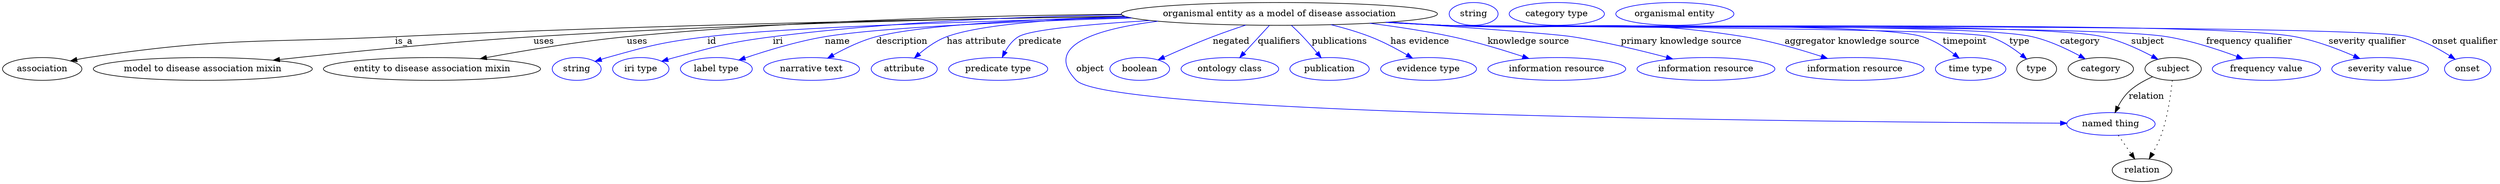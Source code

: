 digraph {
	graph [bb="0,0,3927.4,283"];
	node [label="\N"];
	"organismal entity as a model of disease association"	[height=0.5,
		label="organismal entity as a model of disease association",
		pos="2008.4,265",
		width=6.9147];
	association	[height=0.5,
		pos="62.394,178",
		width=1.7332];
	"organismal entity as a model of disease association" -> association	[label=is_a,
		lp="632.39,221.5",
		pos="e,106.73,190.67 1765.3,261.04 1487.8,256.92 1020.2,247.75 618.39,229 403.02,218.95 347.58,228.21 134.39,196 128.62,195.13 122.62,\
194.03 116.67,192.81"];
	"model to disease association mixin"	[height=0.5,
		pos="315.39,178",
		width=4.7843];
	"organismal entity as a model of disease association" -> "model to disease association mixin"	[label=uses,
		lp="852.89,221.5",
		pos="e,426.51,191.8 1764.4,261.39 1527.1,257.74 1156.8,249.13 836.39,229 699.12,220.37 542.04,204.47 436.56,192.91"];
	"entity to disease association mixin"	[height=0.5,
		pos="676.39,178",
		width=4.7482];
	"organismal entity as a model of disease association" -> "entity to disease association mixin"	[label=uses,
		lp="998.89,221.5",
		pos="e,752.12,194.14 1759.5,264.39 1551.4,262.6 1246.9,255.01 982.39,229 907.54,221.64 823.25,207.42 762.11,196.02"];
	id	[color=blue,
		height=0.5,
		label=string,
		pos="903.39,178",
		width=1.0652];
	"organismal entity as a model of disease association" -> id	[color=blue,
		label=id,
		lp="1116.4,221.5",
		pos="e,932.38,189.97 1772.3,259.27 1549.8,254 1232.7,244.17 1109.4,229 1038.2,220.24 1020.5,215.35 951.39,196 948.29,195.13 945.09,194.16 \
941.89,193.14",
		style=solid];
	iri	[color=blue,
		height=0.5,
		label="iri type",
		pos="1004.4,178",
		width=1.2277];
	"organismal entity as a model of disease association" -> iri	[color=blue,
		label=iri,
		lp="1220.4,221.5",
		pos="e,1037.3,190.13 1760.1,263.64 1602.6,260.81 1394.9,252.28 1212.4,229 1142.5,220.09 1125.5,214.11 1057.4,196 1054,195.1 1050.6,194.12 \
1047.1,193.1",
		style=solid];
	name	[color=blue,
		height=0.5,
		label="label type",
		pos="1123.4,178",
		width=1.5707];
	"organismal entity as a model of disease association" -> name	[color=blue,
		label=name,
		lp="1313.4,221.5",
		pos="e,1159,192.15 1775.8,258.56 1603.2,253.4 1382.9,244.14 1293.4,229 1250.2,221.7 1202.4,207.04 1168.6,195.48",
		style=solid];
	description	[color=blue,
		height=0.5,
		label="narrative text",
		pos="1273.4,178",
		width=2.0943];
	"organismal entity as a model of disease association" -> description	[color=blue,
		label=description,
		lp="1414.9,221.5",
		pos="e,1298.8,195.22 1766.4,260.65 1619.4,256.67 1446.5,247.98 1374.4,229 1351,222.84 1326.6,210.95 1307.7,200.31",
		style=solid];
	"has attribute"	[color=blue,
		height=0.5,
		label=attribute,
		pos="1418.4,178",
		width=1.4443];
	"organismal entity as a model of disease association" -> "has attribute"	[color=blue,
		label="has attribute",
		lp="1532.4,221.5",
		pos="e,1434.4,195.18 1765.8,260.89 1654.7,256.8 1536.6,247.93 1485.4,229 1469.5,223.11 1454.1,212.16 1442.1,202.01",
		style=solid];
	predicate	[color=blue,
		height=0.5,
		label="predicate type",
		pos="1566.4,178",
		width=2.1665];
	"organismal entity as a model of disease association" -> predicate	[color=blue,
		label=predicate,
		lp="1632.4,221.5",
		pos="e,1572.8,196.39 1805.2,254.58 1711.6,248.79 1617.1,240.3 1598.4,229 1589.4,223.54 1582.4,214.45 1577.4,205.5",
		style=solid];
	object	[color=blue,
		height=0.5,
		label="named thing",
		pos="3318.4,91",
		width=1.9318];
	"organismal entity as a model of disease association" -> object	[color=blue,
		label=object,
		lp="1711.4,178",
		pos="e,3248.9,92.25 1818.1,253.39 1722.2,241.26 1636.3,215.33 1689.4,160 1743.5,103.54 2919.3,93.883 3238.8,92.299",
		style=solid];
	negated	[color=blue,
		height=0.5,
		label=boolean,
		pos="1789.4,178",
		width=1.2999];
	"organismal entity as a model of disease association" -> negated	[color=blue,
		label=negated,
		lp="1932.4,221.5",
		pos="e,1818.1,192.48 1955.4,247.4 1938.7,241.86 1920.2,235.46 1903.4,229 1877.7,219.12 1849.4,206.72 1827.5,196.74",
		style=solid];
	qualifiers	[color=blue,
		height=0.5,
		label="ontology class",
		pos="1930.4,178",
		width=2.1304];
	"organismal entity as a model of disease association" -> qualifiers	[color=blue,
		label=qualifiers,
		lp="2007.9,221.5",
		pos="e,1945.9,195.89 1992.6,246.8 1981.2,234.39 1965.7,217.46 1953,203.62",
		style=solid];
	publications	[color=blue,
		height=0.5,
		label=publication,
		pos="2087.4,178",
		width=1.7332];
	"organismal entity as a model of disease association" -> publications	[color=blue,
		label=publications,
		lp="2103.4,221.5",
		pos="e,2074.2,195.62 2027.2,246.96 2033.2,241.37 2039.7,235.05 2045.4,229 2053,220.96 2060.9,211.79 2067.8,203.52",
		style=solid];
	"has evidence"	[color=blue,
		height=0.5,
		label="evidence type",
		pos="2243.4,178",
		width=2.0943];
	"organismal entity as a model of disease association" -> "has evidence"	[color=blue,
		label="has evidence",
		lp="2229.9,221.5",
		pos="e,2218.1,195.08 2089.7,247.95 2110.1,242.87 2131.8,236.56 2151.4,229 2171.3,221.31 2192.3,210.17 2209.1,200.36",
		style=solid];
	"knowledge source"	[color=blue,
		height=0.5,
		label="information resource",
		pos="2445.4,178",
		width=3.015];
	"organismal entity as a model of disease association" -> "knowledge source"	[color=blue,
		label="knowledge source",
		lp="2400.9,221.5",
		pos="e,2401.4,194.5 2150.7,250.22 2192.7,244.93 2238.6,237.95 2280.4,229 2318.2,220.9 2359.8,208.25 2391.8,197.7",
		style=solid];
	"primary knowledge source"	[color=blue,
		height=0.5,
		label="information resource",
		pos="2680.4,178",
		width=3.015];
	"organismal entity as a model of disease association" -> "primary knowledge source"	[color=blue,
		label="primary knowledge source",
		lp="2641.4,221.5",
		pos="e,2628,193.85 2182.3,252.12 2300.8,243.79 2441.1,233.4 2469.4,229 2520,221.13 2576.4,207.5 2618.2,196.45",
		style=solid];
	"aggregator knowledge source"	[color=blue,
		height=0.5,
		label="information resource",
		pos="2915.4,178",
		width=3.015];
	"organismal entity as a model of disease association" -> "aggregator knowledge source"	[color=blue,
		label="aggregator knowledge source",
		lp="2910.9,221.5",
		pos="e,2871.8,194.62 2180.8,251.97 2209.4,250.17 2238.7,248.44 2266.4,247 2476.9,236.07 2532.2,262.2 2740.4,229 2782,222.37 2827.7,209.08 \
2862,197.87",
		style=solid];
	timepoint	[color=blue,
		height=0.5,
		label="time type",
		pos="3097.4,178",
		width=1.5346];
	"organismal entity as a model of disease association" -> timepoint	[color=blue,
		label=timepoint,
		lp="3088.4,221.5",
		pos="e,3079.2,195.2 2178,251.81 2207.5,249.98 2237.8,248.28 2266.4,247 2350.2,243.24 2941.3,254.03 3021.4,229 3039.5,223.34 3057.3,211.99 \
3071.2,201.53",
		style=solid];
	type	[height=0.5,
		pos="3201.4,178",
		width=0.86659];
	"organismal entity as a model of disease association" -> type	[color=blue,
		label=type,
		lp="3174.4,221.5",
		pos="e,3185.5,193.76 2177.6,251.76 2207.2,249.93 2237.7,248.24 2266.4,247 2314.2,244.93 3081.8,243.48 3127.4,229 3145.9,223.13 3164,211.07 \
3177.6,200.26",
		style=solid];
	category	[height=0.5,
		pos="3302.4,178",
		width=1.4263];
	"organismal entity as a model of disease association" -> category	[color=blue,
		label=category,
		lp="3269.9,221.5",
		pos="e,3277.7,194.04 2177.3,251.74 2207,249.91 2237.6,248.23 2266.4,247 2369.4,242.61 3093.9,252.16 3194.4,229 3220.6,222.96 3248,210.15 \
3268.7,199.01",
		style=solid];
	subject	[height=0.5,
		pos="3416.4,178",
		width=1.2277];
	"organismal entity as a model of disease association" -> subject	[color=blue,
		label=subject,
		lp="3376.4,221.5",
		pos="e,3392.3,193.34 2177,251.71 2206.7,249.88 2237.5,248.2 2266.4,247 2381.8,242.2 3192.7,254.23 3305.4,229 3332.9,222.85 3361.8,209.55 \
3383.3,198.21",
		style=solid];
	"frequency qualifier"	[color=blue,
		height=0.5,
		label="frequency value",
		pos="3563.4,178",
		width=2.3651];
	"organismal entity as a model of disease association" -> "frequency qualifier"	[color=blue,
		label="frequency qualifier",
		lp="3536.4,221.5",
		pos="e,3526.1,194.3 2176.6,251.7 2206.5,249.86 2237.4,248.19 2266.4,247 2393,241.83 3281.4,249.44 3406.4,229 3444.4,222.79 3485.7,209.32 \
3516.5,197.92",
		style=solid];
	"severity qualifier"	[color=blue,
		height=0.5,
		label="severity value",
		pos="3742.4,178",
		width=2.1123];
	"organismal entity as a model of disease association" -> "severity qualifier"	[color=blue,
		label="severity qualifier",
		lp="3722.4,221.5",
		pos="e,3710.5,194.45 2175.9,251.68 2206,249.83 2237.1,248.16 2266.4,247 2415.4,241.1 3461.8,256.47 3608.4,229 3640.7,222.95 3675.4,209.81 \
3701.4,198.51",
		style=solid];
	"onset qualifier"	[color=blue,
		height=0.5,
		label=onset,
		pos="3879.4,178",
		width=1.011];
	"organismal entity as a model of disease association" -> "onset qualifier"	[color=blue,
		label="onset qualifier",
		lp="3875.9,221.5",
		pos="e,3859.8,193.36 2175.9,251.64 2206,249.8 2237.1,248.14 2266.4,247 2350.8,243.72 3705.6,250.3 3787.4,229 3810.3,223.03 3833.7,210.19 \
3851.2,199.01",
		style=solid];
	relation	[height=0.5,
		pos="3367.4,18",
		width=1.2999];
	object -> relation	[pos="e,3355.9,35.705 3330,73.174 3336,64.509 3343.4,53.768 3350,44.141",
		style=dotted];
	association_type	[color=blue,
		height=0.5,
		label=string,
		pos="2313.4,265",
		width=1.0652];
	association_category	[color=blue,
		height=0.5,
		label="category type",
		pos="2444.4,265",
		width=2.0762];
	subject -> object	[label=relation,
		lp="3374.4,134.5",
		pos="e,3324.8,108.97 3383.9,165.59 3371.1,159.94 3357,152.13 3346.4,142 3339.4,135.31 3333.7,126.48 3329.3,118.1"];
	subject -> relation	[pos="e,3378.6,35.828 3415,159.99 3412.9,139.02 3408,102.55 3397.4,73 3393.9,63.258 3388.8,53.189 3383.8,44.423",
		style=dotted];
	"organismal entity as a model of disease association_subject"	[color=blue,
		height=0.5,
		label="organismal entity",
		pos="2630.4,265",
		width=2.5817];
}
